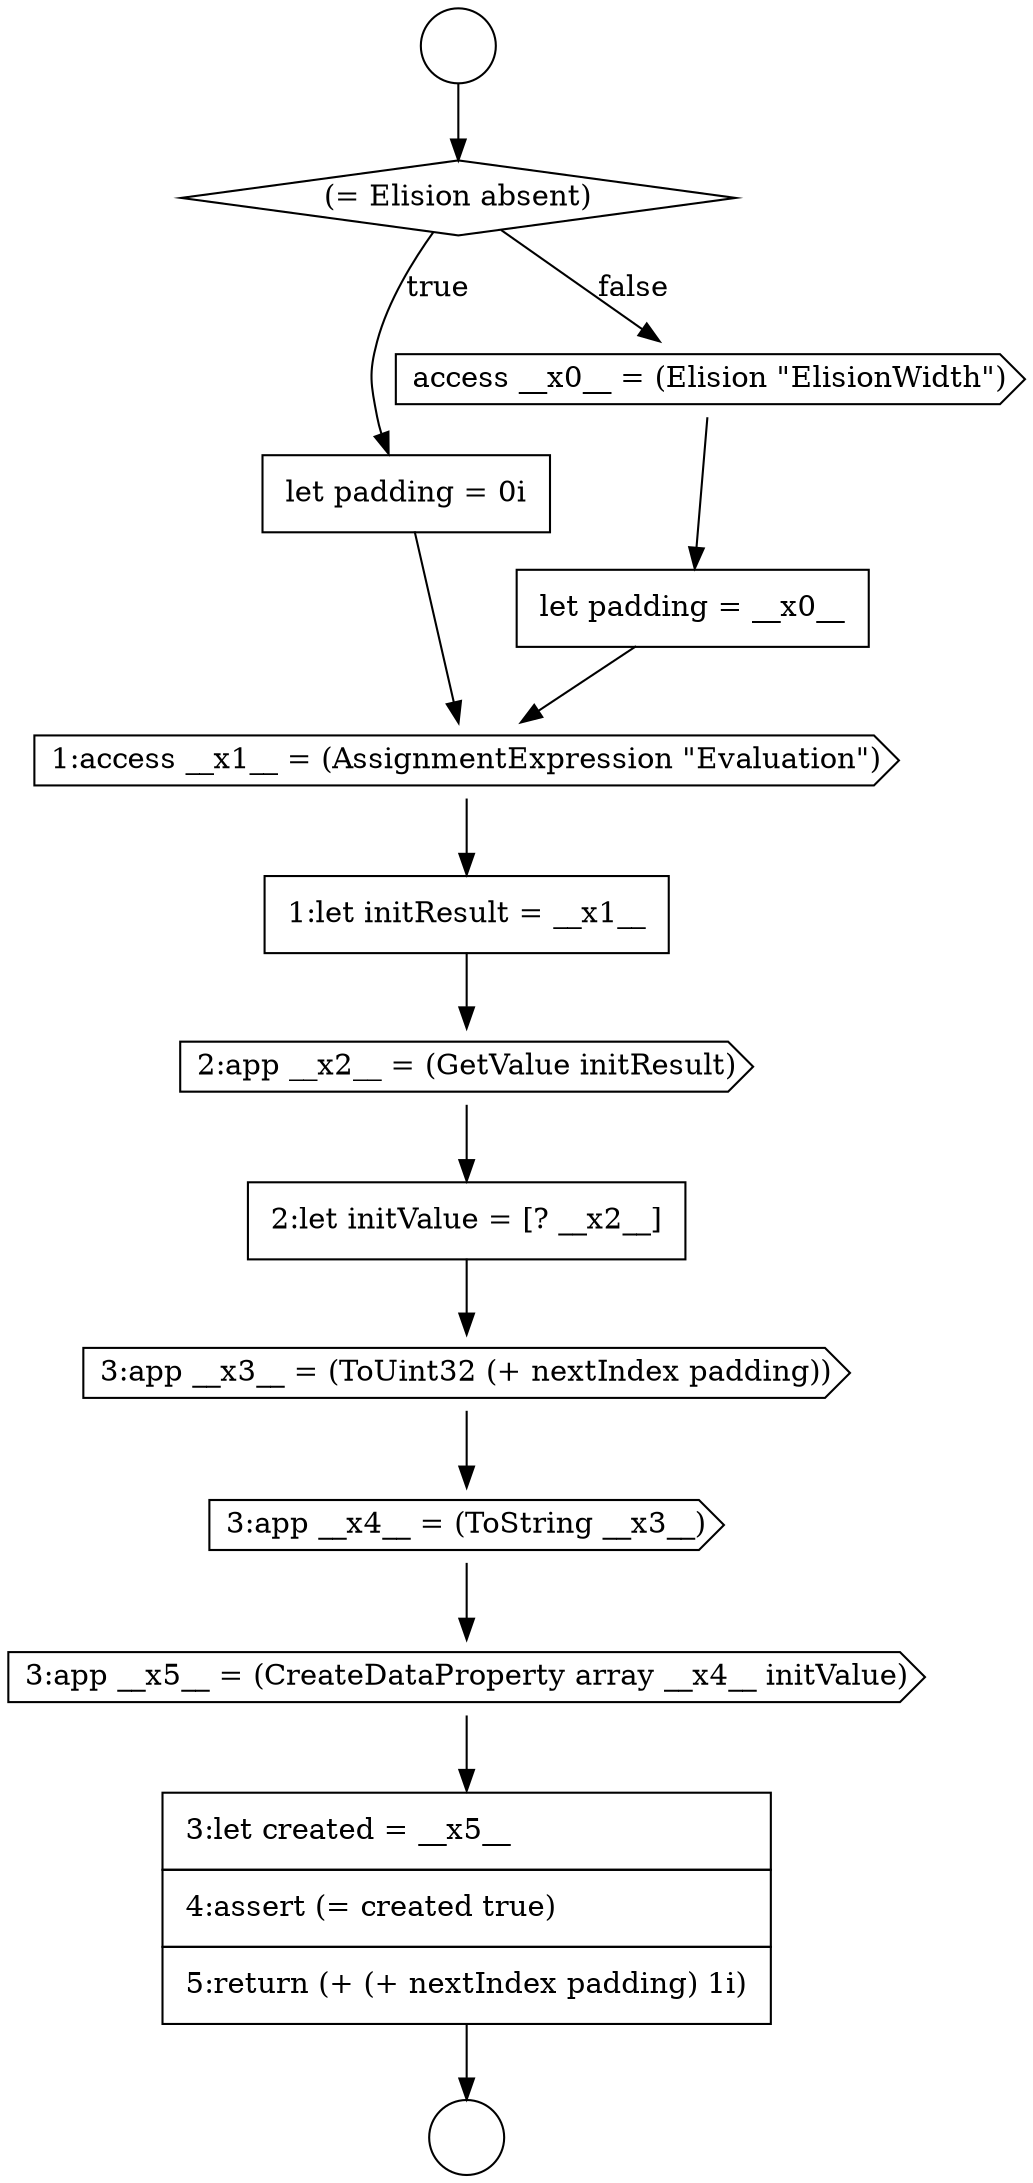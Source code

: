digraph {
  node3253 [shape=circle label=" " color="black" fillcolor="white" style=filled]
  node3263 [shape=cds, label=<<font color="black">3:app __x3__ = (ToUint32 (+ nextIndex padding))</font>> color="black" fillcolor="white" style=filled]
  node3258 [shape=none, margin=0, label=<<font color="black">
    <table border="0" cellborder="1" cellspacing="0" cellpadding="10">
      <tr><td align="left">let padding = __x0__</td></tr>
    </table>
  </font>> color="black" fillcolor="white" style=filled]
  node3265 [shape=cds, label=<<font color="black">3:app __x5__ = (CreateDataProperty array __x4__ initValue)</font>> color="black" fillcolor="white" style=filled]
  node3261 [shape=cds, label=<<font color="black">2:app __x2__ = (GetValue initResult)</font>> color="black" fillcolor="white" style=filled]
  node3254 [shape=circle label=" " color="black" fillcolor="white" style=filled]
  node3260 [shape=none, margin=0, label=<<font color="black">
    <table border="0" cellborder="1" cellspacing="0" cellpadding="10">
      <tr><td align="left">1:let initResult = __x1__</td></tr>
    </table>
  </font>> color="black" fillcolor="white" style=filled]
  node3256 [shape=none, margin=0, label=<<font color="black">
    <table border="0" cellborder="1" cellspacing="0" cellpadding="10">
      <tr><td align="left">let padding = 0i</td></tr>
    </table>
  </font>> color="black" fillcolor="white" style=filled]
  node3264 [shape=cds, label=<<font color="black">3:app __x4__ = (ToString __x3__)</font>> color="black" fillcolor="white" style=filled]
  node3259 [shape=cds, label=<<font color="black">1:access __x1__ = (AssignmentExpression &quot;Evaluation&quot;)</font>> color="black" fillcolor="white" style=filled]
  node3257 [shape=cds, label=<<font color="black">access __x0__ = (Elision &quot;ElisionWidth&quot;)</font>> color="black" fillcolor="white" style=filled]
  node3262 [shape=none, margin=0, label=<<font color="black">
    <table border="0" cellborder="1" cellspacing="0" cellpadding="10">
      <tr><td align="left">2:let initValue = [? __x2__]</td></tr>
    </table>
  </font>> color="black" fillcolor="white" style=filled]
  node3255 [shape=diamond, label=<<font color="black">(= Elision absent)</font>> color="black" fillcolor="white" style=filled]
  node3266 [shape=none, margin=0, label=<<font color="black">
    <table border="0" cellborder="1" cellspacing="0" cellpadding="10">
      <tr><td align="left">3:let created = __x5__</td></tr>
      <tr><td align="left">4:assert (= created true)</td></tr>
      <tr><td align="left">5:return (+ (+ nextIndex padding) 1i)</td></tr>
    </table>
  </font>> color="black" fillcolor="white" style=filled]
  node3257 -> node3258 [ color="black"]
  node3266 -> node3254 [ color="black"]
  node3253 -> node3255 [ color="black"]
  node3262 -> node3263 [ color="black"]
  node3260 -> node3261 [ color="black"]
  node3265 -> node3266 [ color="black"]
  node3256 -> node3259 [ color="black"]
  node3255 -> node3256 [label=<<font color="black">true</font>> color="black"]
  node3255 -> node3257 [label=<<font color="black">false</font>> color="black"]
  node3259 -> node3260 [ color="black"]
  node3264 -> node3265 [ color="black"]
  node3263 -> node3264 [ color="black"]
  node3258 -> node3259 [ color="black"]
  node3261 -> node3262 [ color="black"]
}
